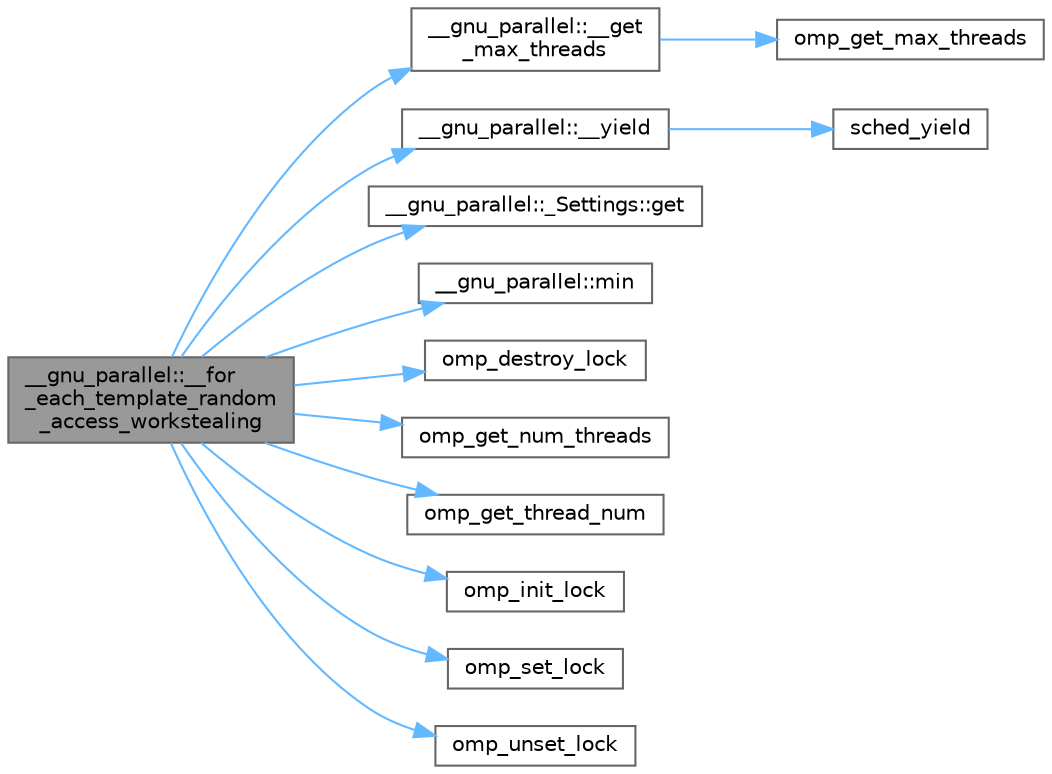 digraph "__gnu_parallel::__for_each_template_random_access_workstealing"
{
 // LATEX_PDF_SIZE
  bgcolor="transparent";
  edge [fontname=Helvetica,fontsize=10,labelfontname=Helvetica,labelfontsize=10];
  node [fontname=Helvetica,fontsize=10,shape=box,height=0.2,width=0.4];
  rankdir="LR";
  Node1 [id="Node000001",label="__gnu_parallel::__for\l_each_template_random\l_access_workstealing",height=0.2,width=0.4,color="gray40", fillcolor="grey60", style="filled", fontcolor="black",tooltip="Work stealing algorithm for random access iterators."];
  Node1 -> Node2 [id="edge25_Node000001_Node000002",color="steelblue1",style="solid",tooltip=" "];
  Node2 [id="Node000002",label="__gnu_parallel::__get\l_max_threads",height=0.2,width=0.4,color="grey40", fillcolor="white", style="filled",URL="$namespace____gnu__parallel.html#aa72851b809c2b314bc09580c3512f281",tooltip=" "];
  Node2 -> Node3 [id="edge26_Node000002_Node000003",color="steelblue1",style="solid",tooltip=" "];
  Node3 [id="Node000003",label="omp_get_max_threads",height=0.2,width=0.4,color="grey40", fillcolor="white", style="filled",URL="$_classes_2lib_2include_2omp_8h.html#a54430ed3c727a27db57290ec784b0b09",tooltip=" "];
  Node1 -> Node4 [id="edge27_Node000001_Node000004",color="steelblue1",style="solid",tooltip=" "];
  Node4 [id="Node000004",label="__gnu_parallel::__yield",height=0.2,width=0.4,color="grey40", fillcolor="white", style="filled",URL="$namespace____gnu__parallel.html#aaa76236af73146ae89f726921bc3f2cb",tooltip="Yield control to another thread, without waiting for the end of the time slice."];
  Node4 -> Node5 [id="edge28_Node000004_Node000005",color="steelblue1",style="solid",tooltip=" "];
  Node5 [id="Node000005",label="sched_yield",height=0.2,width=0.4,color="grey40", fillcolor="white", style="filled",URL="$_classes_2lib_2pthread_8h.html#a6c8d40dba19ab44315a73fa45579e07c",tooltip=" "];
  Node1 -> Node6 [id="edge29_Node000001_Node000006",color="steelblue1",style="solid",tooltip=" "];
  Node6 [id="Node000006",label="__gnu_parallel::_Settings::get",height=0.2,width=0.4,color="grey40", fillcolor="white", style="filled",URL="$struct____gnu__parallel_1_1___settings.html#adf11d9453707f1145a9e221ab7630bd3",tooltip="Get the global settings."];
  Node1 -> Node7 [id="edge30_Node000001_Node000007",color="steelblue1",style="solid",tooltip=" "];
  Node7 [id="Node000007",label="__gnu_parallel::min",height=0.2,width=0.4,color="grey40", fillcolor="white", style="filled",URL="$namespace____gnu__parallel.html#a417ee6b935946ea05ce7c45fd067541a",tooltip="Equivalent to std::min."];
  Node1 -> Node8 [id="edge31_Node000001_Node000008",color="steelblue1",style="solid",tooltip=" "];
  Node8 [id="Node000008",label="omp_destroy_lock",height=0.2,width=0.4,color="grey40", fillcolor="white", style="filled",URL="$_classes_2lib_2include_2omp_8h.html#a7f838ad86590395c9aaaf7eabf80665e",tooltip=" "];
  Node1 -> Node9 [id="edge32_Node000001_Node000009",color="steelblue1",style="solid",tooltip=" "];
  Node9 [id="Node000009",label="omp_get_num_threads",height=0.2,width=0.4,color="grey40", fillcolor="white", style="filled",URL="$_classes_2lib_2include_2omp_8h.html#ac42ead04531fd33507e3d3a6f648b200",tooltip=" "];
  Node1 -> Node10 [id="edge33_Node000001_Node000010",color="steelblue1",style="solid",tooltip=" "];
  Node10 [id="Node000010",label="omp_get_thread_num",height=0.2,width=0.4,color="grey40", fillcolor="white", style="filled",URL="$_classes_2lib_2include_2omp_8h.html#aa03cf372d8266eef024262a68d304e1b",tooltip=" "];
  Node1 -> Node11 [id="edge34_Node000001_Node000011",color="steelblue1",style="solid",tooltip=" "];
  Node11 [id="Node000011",label="omp_init_lock",height=0.2,width=0.4,color="grey40", fillcolor="white", style="filled",URL="$_classes_2lib_2include_2omp_8h.html#ab9c82451011f65593480a3ba21ce46bc",tooltip=" "];
  Node1 -> Node12 [id="edge35_Node000001_Node000012",color="steelblue1",style="solid",tooltip=" "];
  Node12 [id="Node000012",label="omp_set_lock",height=0.2,width=0.4,color="grey40", fillcolor="white", style="filled",URL="$_classes_2lib_2include_2omp_8h.html#ab7a6a9f1b9a08b10b4770c3389cb8d3c",tooltip=" "];
  Node1 -> Node13 [id="edge36_Node000001_Node000013",color="steelblue1",style="solid",tooltip=" "];
  Node13 [id="Node000013",label="omp_unset_lock",height=0.2,width=0.4,color="grey40", fillcolor="white", style="filled",URL="$_classes_2lib_2include_2omp_8h.html#a9671d710d3c51bdc9940b81a3e23dcf6",tooltip=" "];
}
